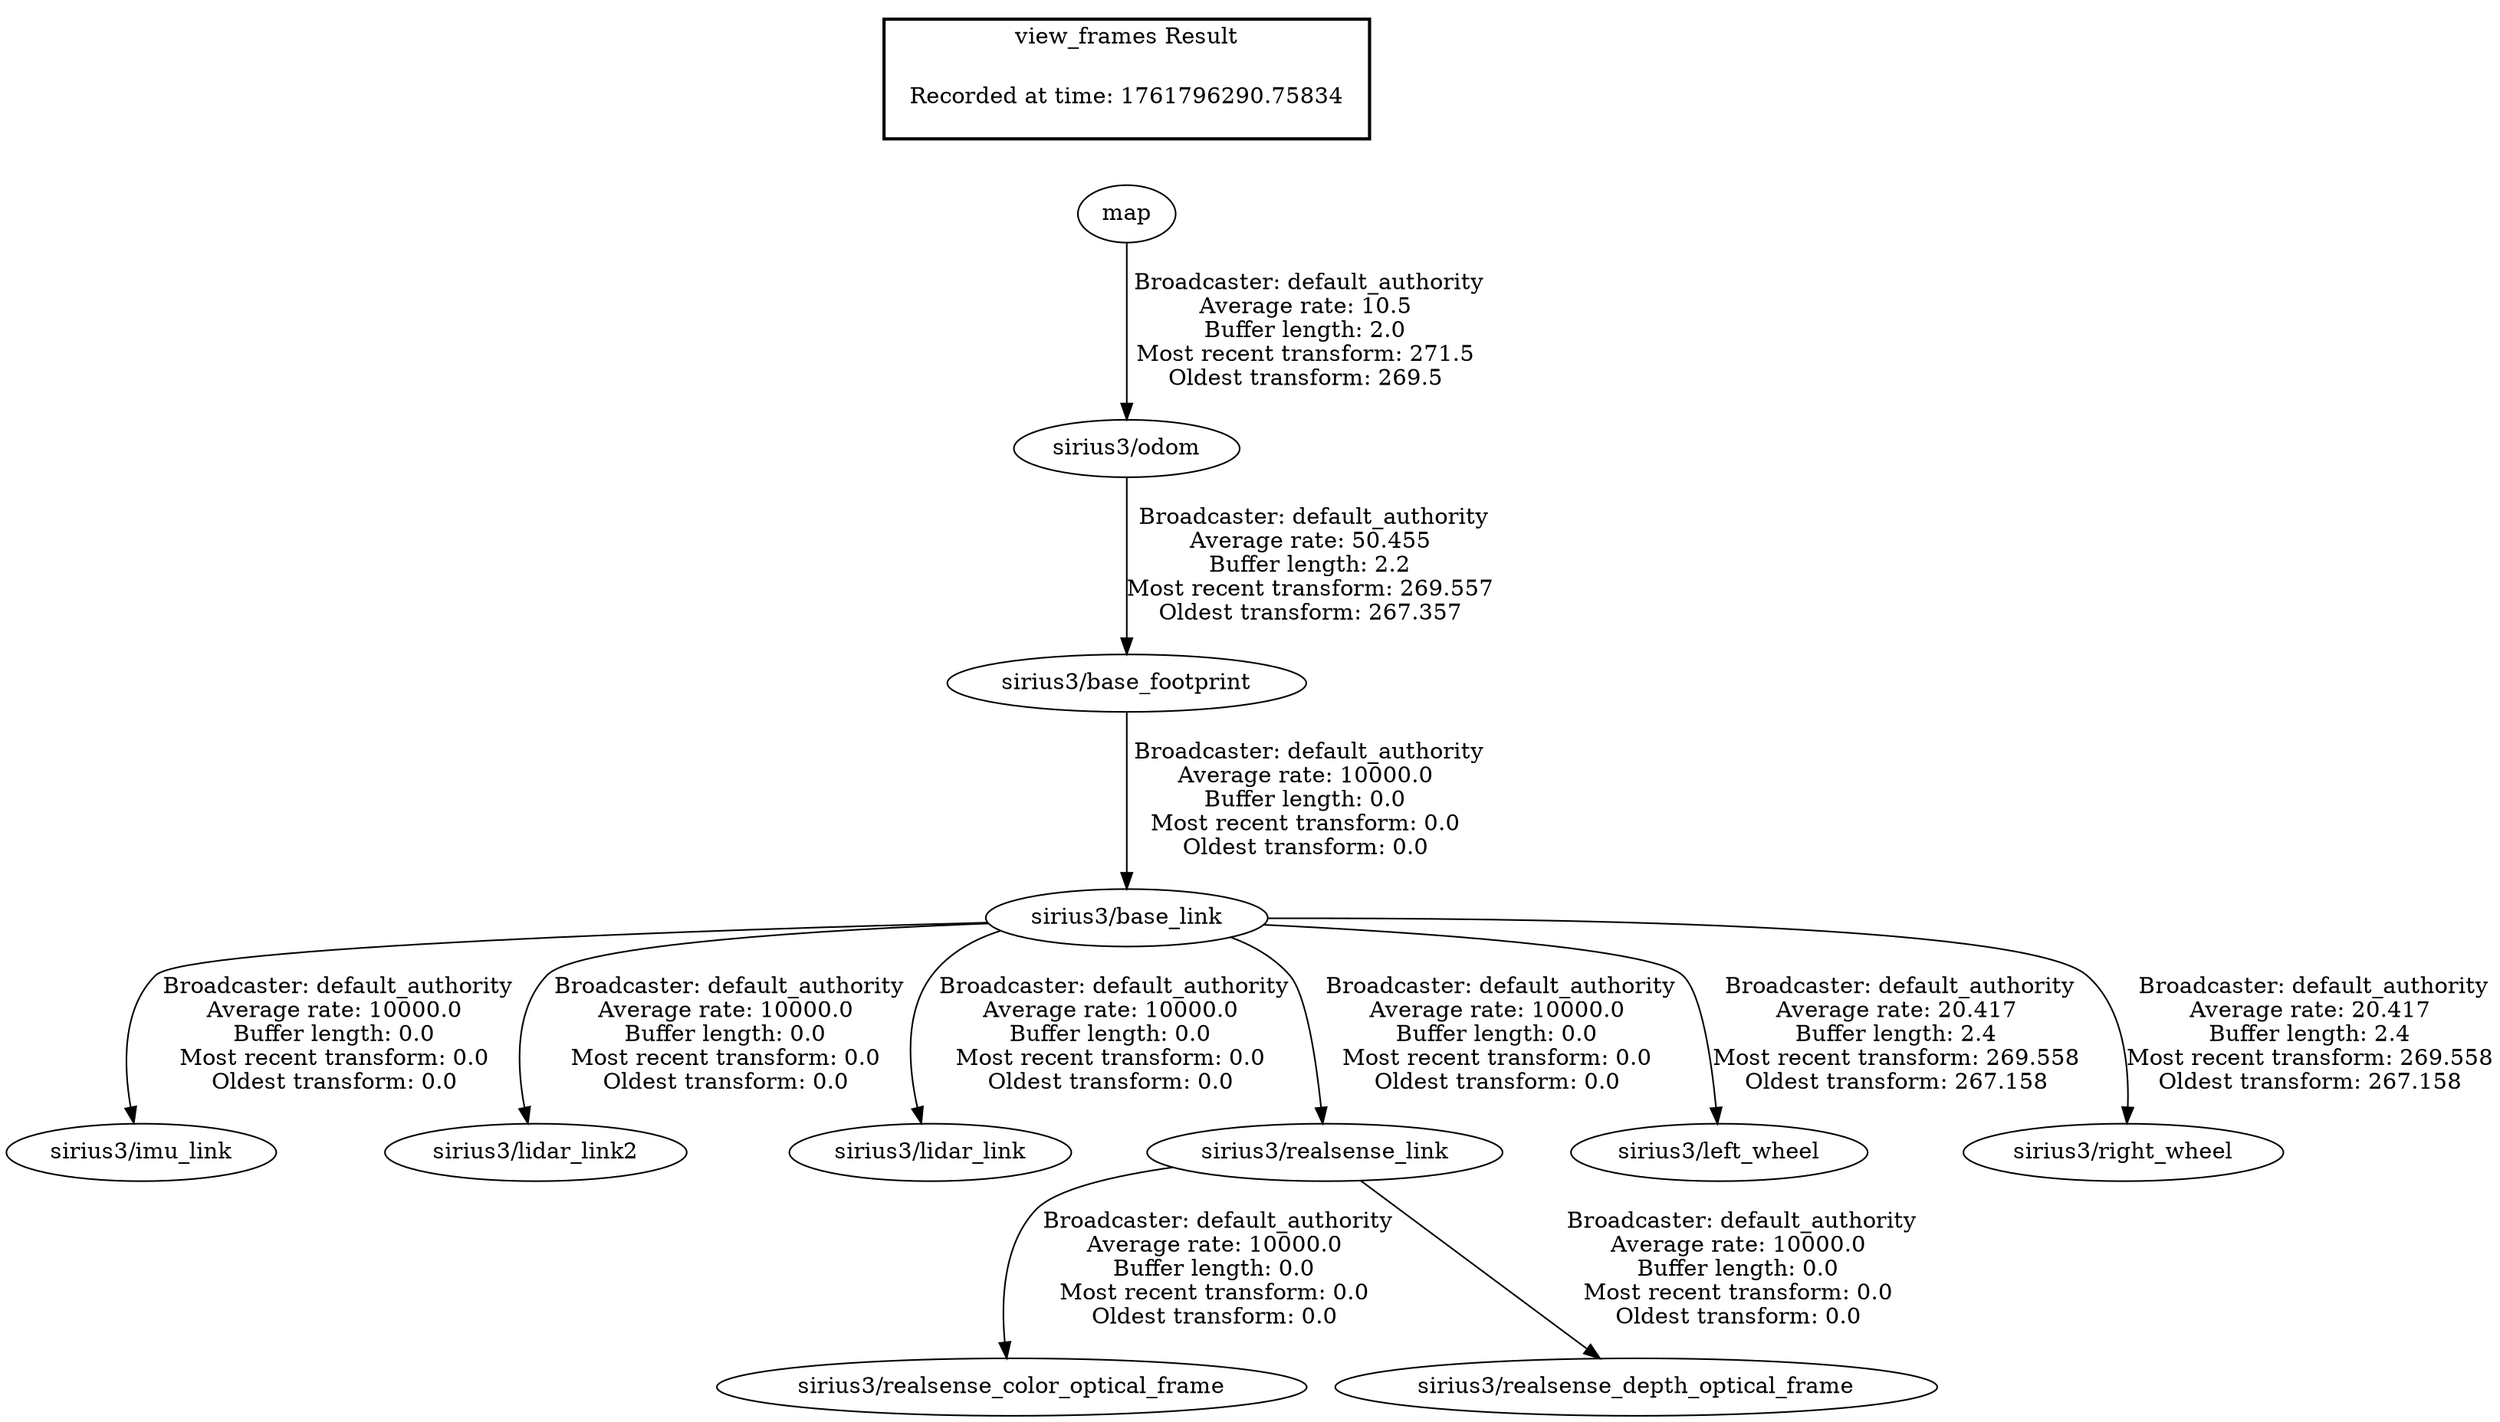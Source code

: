 digraph G {
"sirius3/base_footprint" -> "sirius3/base_link"[label=" Broadcaster: default_authority\nAverage rate: 10000.0\nBuffer length: 0.0\nMost recent transform: 0.0\nOldest transform: 0.0\n"];
"sirius3/odom" -> "sirius3/base_footprint"[label=" Broadcaster: default_authority\nAverage rate: 50.455\nBuffer length: 2.2\nMost recent transform: 269.557\nOldest transform: 267.357\n"];
"sirius3/base_link" -> "sirius3/imu_link"[label=" Broadcaster: default_authority\nAverage rate: 10000.0\nBuffer length: 0.0\nMost recent transform: 0.0\nOldest transform: 0.0\n"];
"sirius3/base_link" -> "sirius3/lidar_link2"[label=" Broadcaster: default_authority\nAverage rate: 10000.0\nBuffer length: 0.0\nMost recent transform: 0.0\nOldest transform: 0.0\n"];
"sirius3/base_link" -> "sirius3/lidar_link"[label=" Broadcaster: default_authority\nAverage rate: 10000.0\nBuffer length: 0.0\nMost recent transform: 0.0\nOldest transform: 0.0\n"];
"sirius3/realsense_link" -> "sirius3/realsense_color_optical_frame"[label=" Broadcaster: default_authority\nAverage rate: 10000.0\nBuffer length: 0.0\nMost recent transform: 0.0\nOldest transform: 0.0\n"];
"sirius3/base_link" -> "sirius3/realsense_link"[label=" Broadcaster: default_authority\nAverage rate: 10000.0\nBuffer length: 0.0\nMost recent transform: 0.0\nOldest transform: 0.0\n"];
"sirius3/realsense_link" -> "sirius3/realsense_depth_optical_frame"[label=" Broadcaster: default_authority\nAverage rate: 10000.0\nBuffer length: 0.0\nMost recent transform: 0.0\nOldest transform: 0.0\n"];
"sirius3/base_link" -> "sirius3/left_wheel"[label=" Broadcaster: default_authority\nAverage rate: 20.417\nBuffer length: 2.4\nMost recent transform: 269.558\nOldest transform: 267.158\n"];
"sirius3/base_link" -> "sirius3/right_wheel"[label=" Broadcaster: default_authority\nAverage rate: 20.417\nBuffer length: 2.4\nMost recent transform: 269.558\nOldest transform: 267.158\n"];
"map" -> "sirius3/odom"[label=" Broadcaster: default_authority\nAverage rate: 10.5\nBuffer length: 2.0\nMost recent transform: 271.5\nOldest transform: 269.5\n"];
edge [style=invis];
 subgraph cluster_legend { style=bold; color=black; label ="view_frames Result";
"Recorded at time: 1761796290.75834"[ shape=plaintext ] ;
}->"map";
}